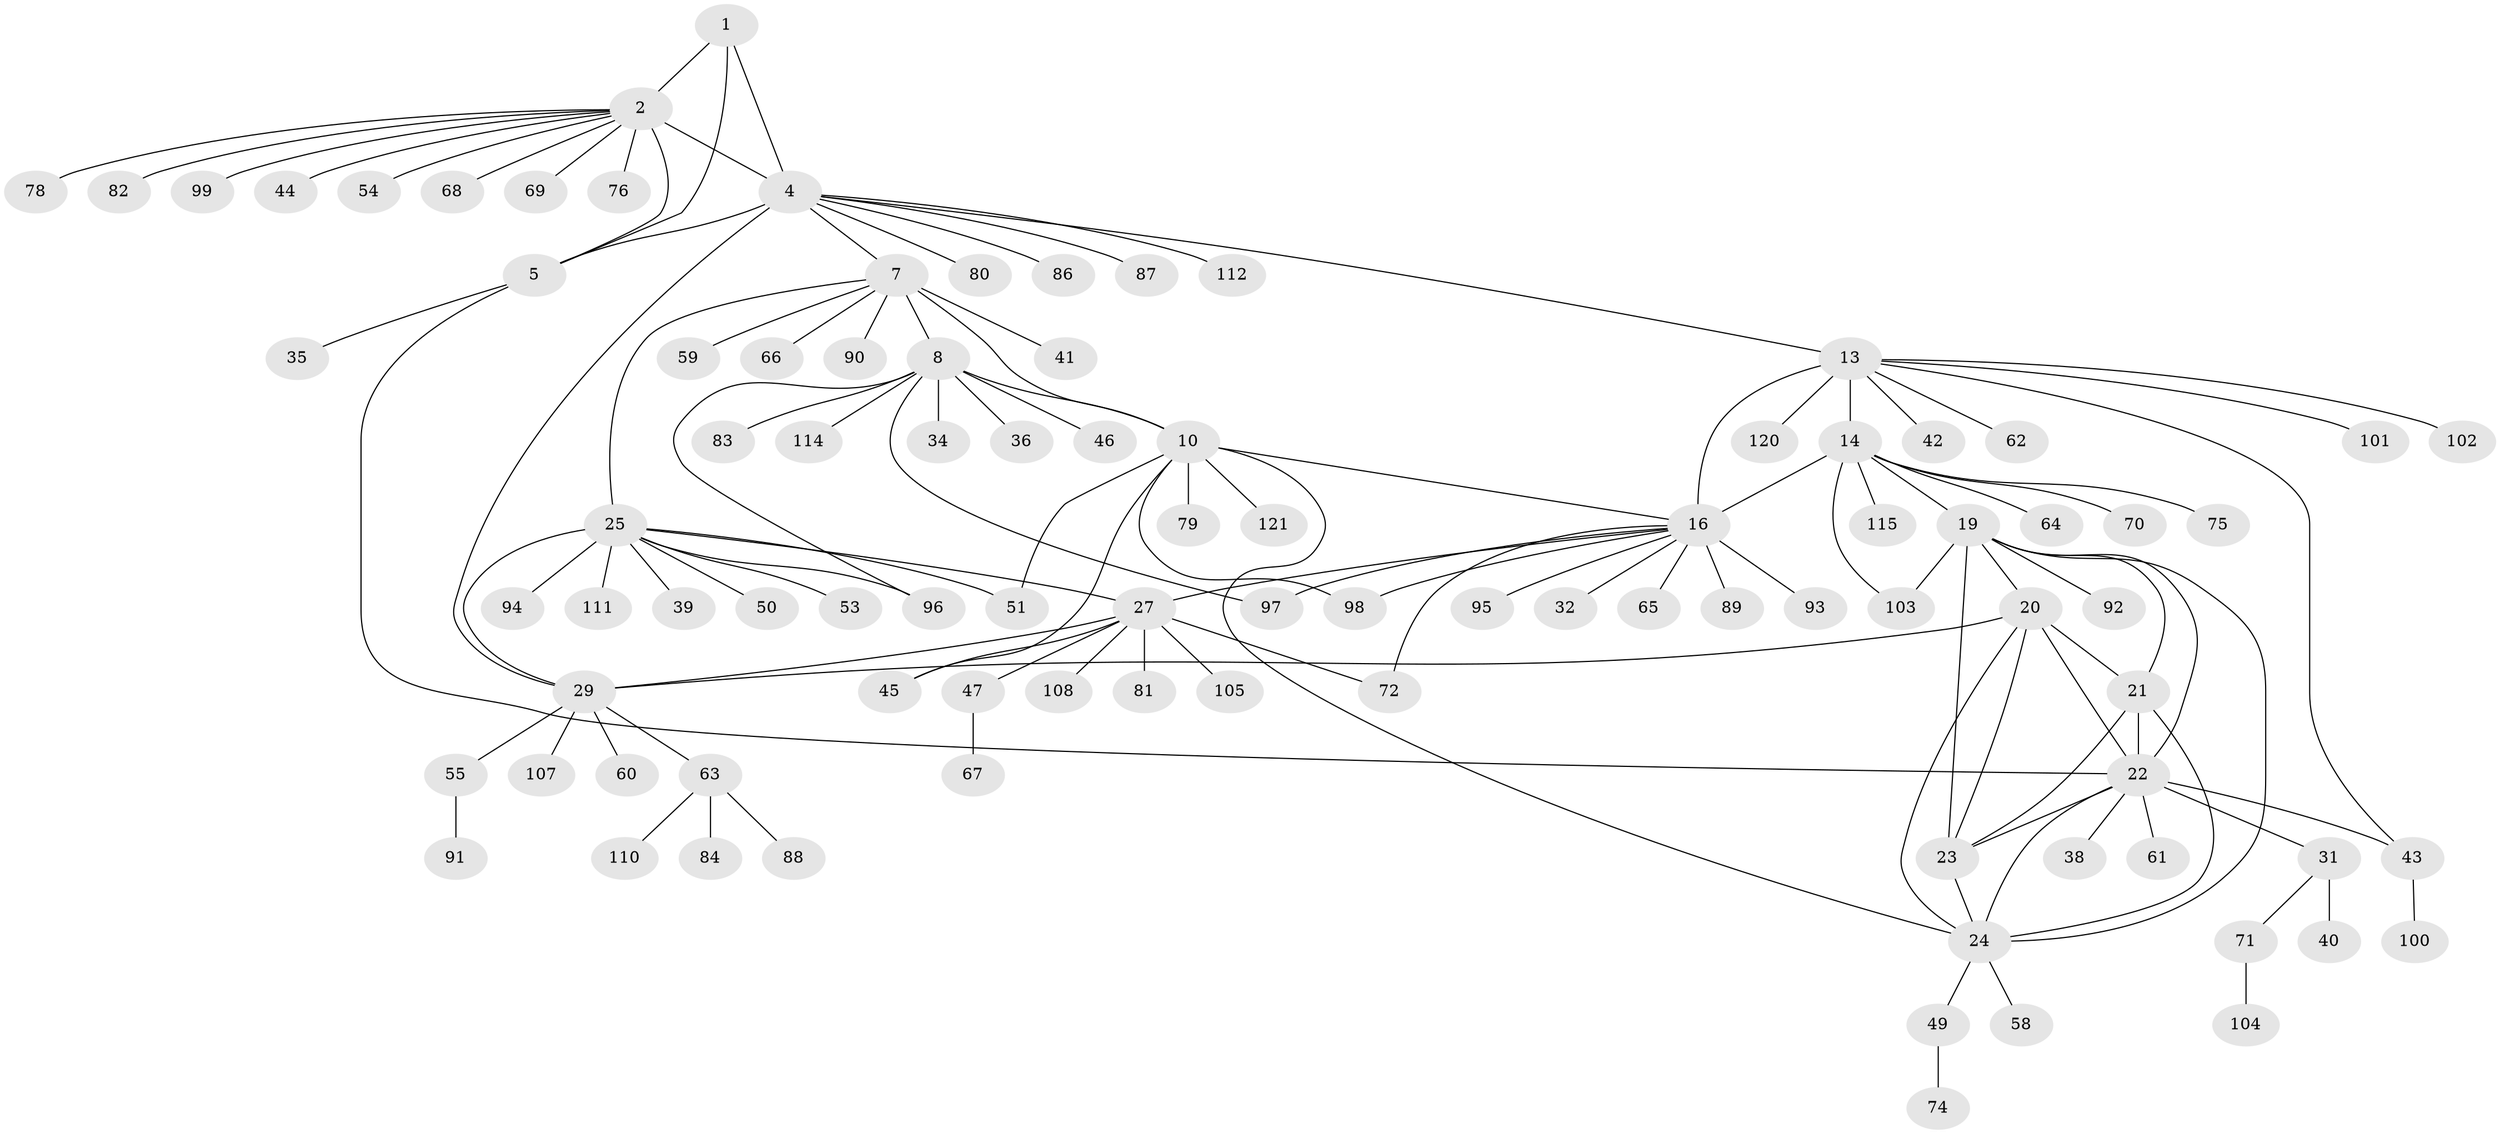 // original degree distribution, {5: 0.01639344262295082, 11: 0.02459016393442623, 7: 0.040983606557377046, 10: 0.03278688524590164, 8: 0.05737704918032787, 12: 0.00819672131147541, 6: 0.03278688524590164, 13: 0.00819672131147541, 9: 0.02459016393442623, 4: 0.01639344262295082, 2: 0.14754098360655737, 1: 0.5737704918032787, 3: 0.01639344262295082}
// Generated by graph-tools (version 1.1) at 2025/11/02/27/25 16:11:31]
// undirected, 94 vertices, 123 edges
graph export_dot {
graph [start="1"]
  node [color=gray90,style=filled];
  1;
  2 [super="+3"];
  4 [super="+6"];
  5 [super="+56"];
  7 [super="+11"];
  8 [super="+9"];
  10 [super="+12"];
  13 [super="+18"];
  14 [super="+15"];
  16 [super="+17"];
  19 [super="+118"];
  20 [super="+77"];
  21 [super="+57"];
  22 [super="+116"];
  23 [super="+37"];
  24 [super="+48"];
  25 [super="+26"];
  27 [super="+28"];
  29 [super="+30"];
  31 [super="+52"];
  32 [super="+33"];
  34;
  35;
  36;
  38;
  39;
  40;
  41;
  42;
  43 [super="+117"];
  44;
  45;
  46 [super="+113"];
  47 [super="+119"];
  49;
  50;
  51;
  53 [super="+85"];
  54 [super="+122"];
  55;
  58;
  59 [super="+73"];
  60;
  61;
  62;
  63;
  64;
  65;
  66;
  67;
  68;
  69;
  70;
  71;
  72;
  74;
  75;
  76;
  78;
  79;
  80;
  81;
  82 [super="+106"];
  83;
  84;
  86;
  87;
  88;
  89;
  90;
  91;
  92 [super="+109"];
  93;
  94;
  95;
  96;
  97;
  98;
  99;
  100;
  101;
  102;
  103;
  104;
  105;
  107;
  108;
  110;
  111;
  112;
  114;
  115;
  120;
  121;
  1 -- 2 [weight=2];
  1 -- 4 [weight=2];
  1 -- 5;
  2 -- 4 [weight=4];
  2 -- 5 [weight=2];
  2 -- 44;
  2 -- 54;
  2 -- 69;
  2 -- 76;
  2 -- 78;
  2 -- 82;
  2 -- 99;
  2 -- 68;
  4 -- 5 [weight=2];
  4 -- 13;
  4 -- 80;
  4 -- 86;
  4 -- 87;
  4 -- 112;
  4 -- 7;
  4 -- 29;
  5 -- 22;
  5 -- 35;
  7 -- 8 [weight=4];
  7 -- 10 [weight=4];
  7 -- 41;
  7 -- 59;
  7 -- 25;
  7 -- 66;
  7 -- 90;
  8 -- 10 [weight=4];
  8 -- 96;
  8 -- 97;
  8 -- 34;
  8 -- 36;
  8 -- 46;
  8 -- 114;
  8 -- 83;
  10 -- 24;
  10 -- 45;
  10 -- 51;
  10 -- 98;
  10 -- 121;
  10 -- 16;
  10 -- 79;
  13 -- 14 [weight=4];
  13 -- 16 [weight=4];
  13 -- 62;
  13 -- 102;
  13 -- 101;
  13 -- 42;
  13 -- 43;
  13 -- 120;
  14 -- 16 [weight=4];
  14 -- 64;
  14 -- 70;
  14 -- 103;
  14 -- 19;
  14 -- 115;
  14 -- 75;
  16 -- 27;
  16 -- 32;
  16 -- 72;
  16 -- 89;
  16 -- 93;
  16 -- 95;
  16 -- 97;
  16 -- 98;
  16 -- 65;
  19 -- 20;
  19 -- 21;
  19 -- 22;
  19 -- 23;
  19 -- 24;
  19 -- 92;
  19 -- 103;
  20 -- 21;
  20 -- 22;
  20 -- 23;
  20 -- 24;
  20 -- 29;
  21 -- 22;
  21 -- 23;
  21 -- 24;
  22 -- 23;
  22 -- 24;
  22 -- 31;
  22 -- 38;
  22 -- 61;
  22 -- 43;
  23 -- 24;
  24 -- 49;
  24 -- 58;
  25 -- 27 [weight=4];
  25 -- 29 [weight=4];
  25 -- 50;
  25 -- 51;
  25 -- 111;
  25 -- 96;
  25 -- 39;
  25 -- 53;
  25 -- 94;
  27 -- 29 [weight=4];
  27 -- 45;
  27 -- 72;
  27 -- 81;
  27 -- 108;
  27 -- 105;
  27 -- 47;
  29 -- 55;
  29 -- 60;
  29 -- 63;
  29 -- 107;
  31 -- 40;
  31 -- 71;
  43 -- 100;
  47 -- 67;
  49 -- 74;
  55 -- 91;
  63 -- 84;
  63 -- 88;
  63 -- 110;
  71 -- 104;
}
